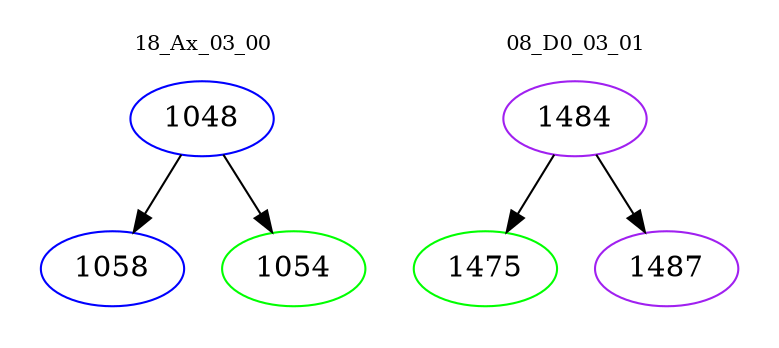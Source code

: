 digraph{
subgraph cluster_0 {
color = white
label = "18_Ax_03_00";
fontsize=10;
T0_1048 [label="1048", color="blue"]
T0_1048 -> T0_1058 [color="black"]
T0_1058 [label="1058", color="blue"]
T0_1048 -> T0_1054 [color="black"]
T0_1054 [label="1054", color="green"]
}
subgraph cluster_1 {
color = white
label = "08_D0_03_01";
fontsize=10;
T1_1484 [label="1484", color="purple"]
T1_1484 -> T1_1475 [color="black"]
T1_1475 [label="1475", color="green"]
T1_1484 -> T1_1487 [color="black"]
T1_1487 [label="1487", color="purple"]
}
}

